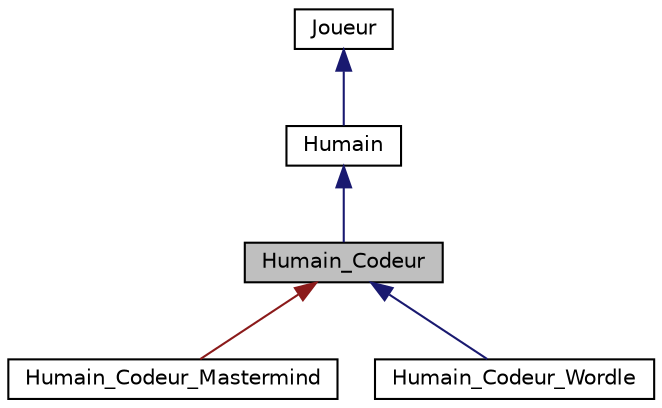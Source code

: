 digraph "Humain_Codeur"
{
 // LATEX_PDF_SIZE
  edge [fontname="Helvetica",fontsize="10",labelfontname="Helvetica",labelfontsize="10"];
  node [fontname="Helvetica",fontsize="10",shape=record];
  Node1 [label="Humain_Codeur",height=0.2,width=0.4,color="black", fillcolor="grey75", style="filled", fontcolor="black",tooltip="Cette classe abstraite permet de décrire les joueurs humains en mode codeur peu importe le mode de je..."];
  Node2 -> Node1 [dir="back",color="midnightblue",fontsize="10",style="solid"];
  Node2 [label="Humain",height=0.2,width=0.4,color="black", fillcolor="white", style="filled",URL="$classHumain.html",tooltip="Si le joueur est un humain."];
  Node3 -> Node2 [dir="back",color="midnightblue",fontsize="10",style="solid"];
  Node3 [label="Joueur",height=0.2,width=0.4,color="black", fillcolor="white", style="filled",URL="$classJoueur.html",tooltip="classe abstraite regroupant tout joueur"];
  Node1 -> Node4 [dir="back",color="firebrick4",fontsize="10",style="solid"];
  Node4 [label="Humain_Codeur_Mastermind",height=0.2,width=0.4,color="black", fillcolor="white", style="filled",URL="$classHumain__Codeur__Mastermind.html",tooltip="Cette classe est utilisée pour représenter un joueur humain en mode codeur dans le mode de jeu Master..."];
  Node1 -> Node5 [dir="back",color="midnightblue",fontsize="10",style="solid"];
  Node5 [label="Humain_Codeur_Wordle",height=0.2,width=0.4,color="black", fillcolor="white", style="filled",URL="$classHumain__Codeur__Wordle.html",tooltip="Cette classe est utilisée pour représenter un joueur humain en mode codeur dans le mode de jeu Wordle..."];
}
